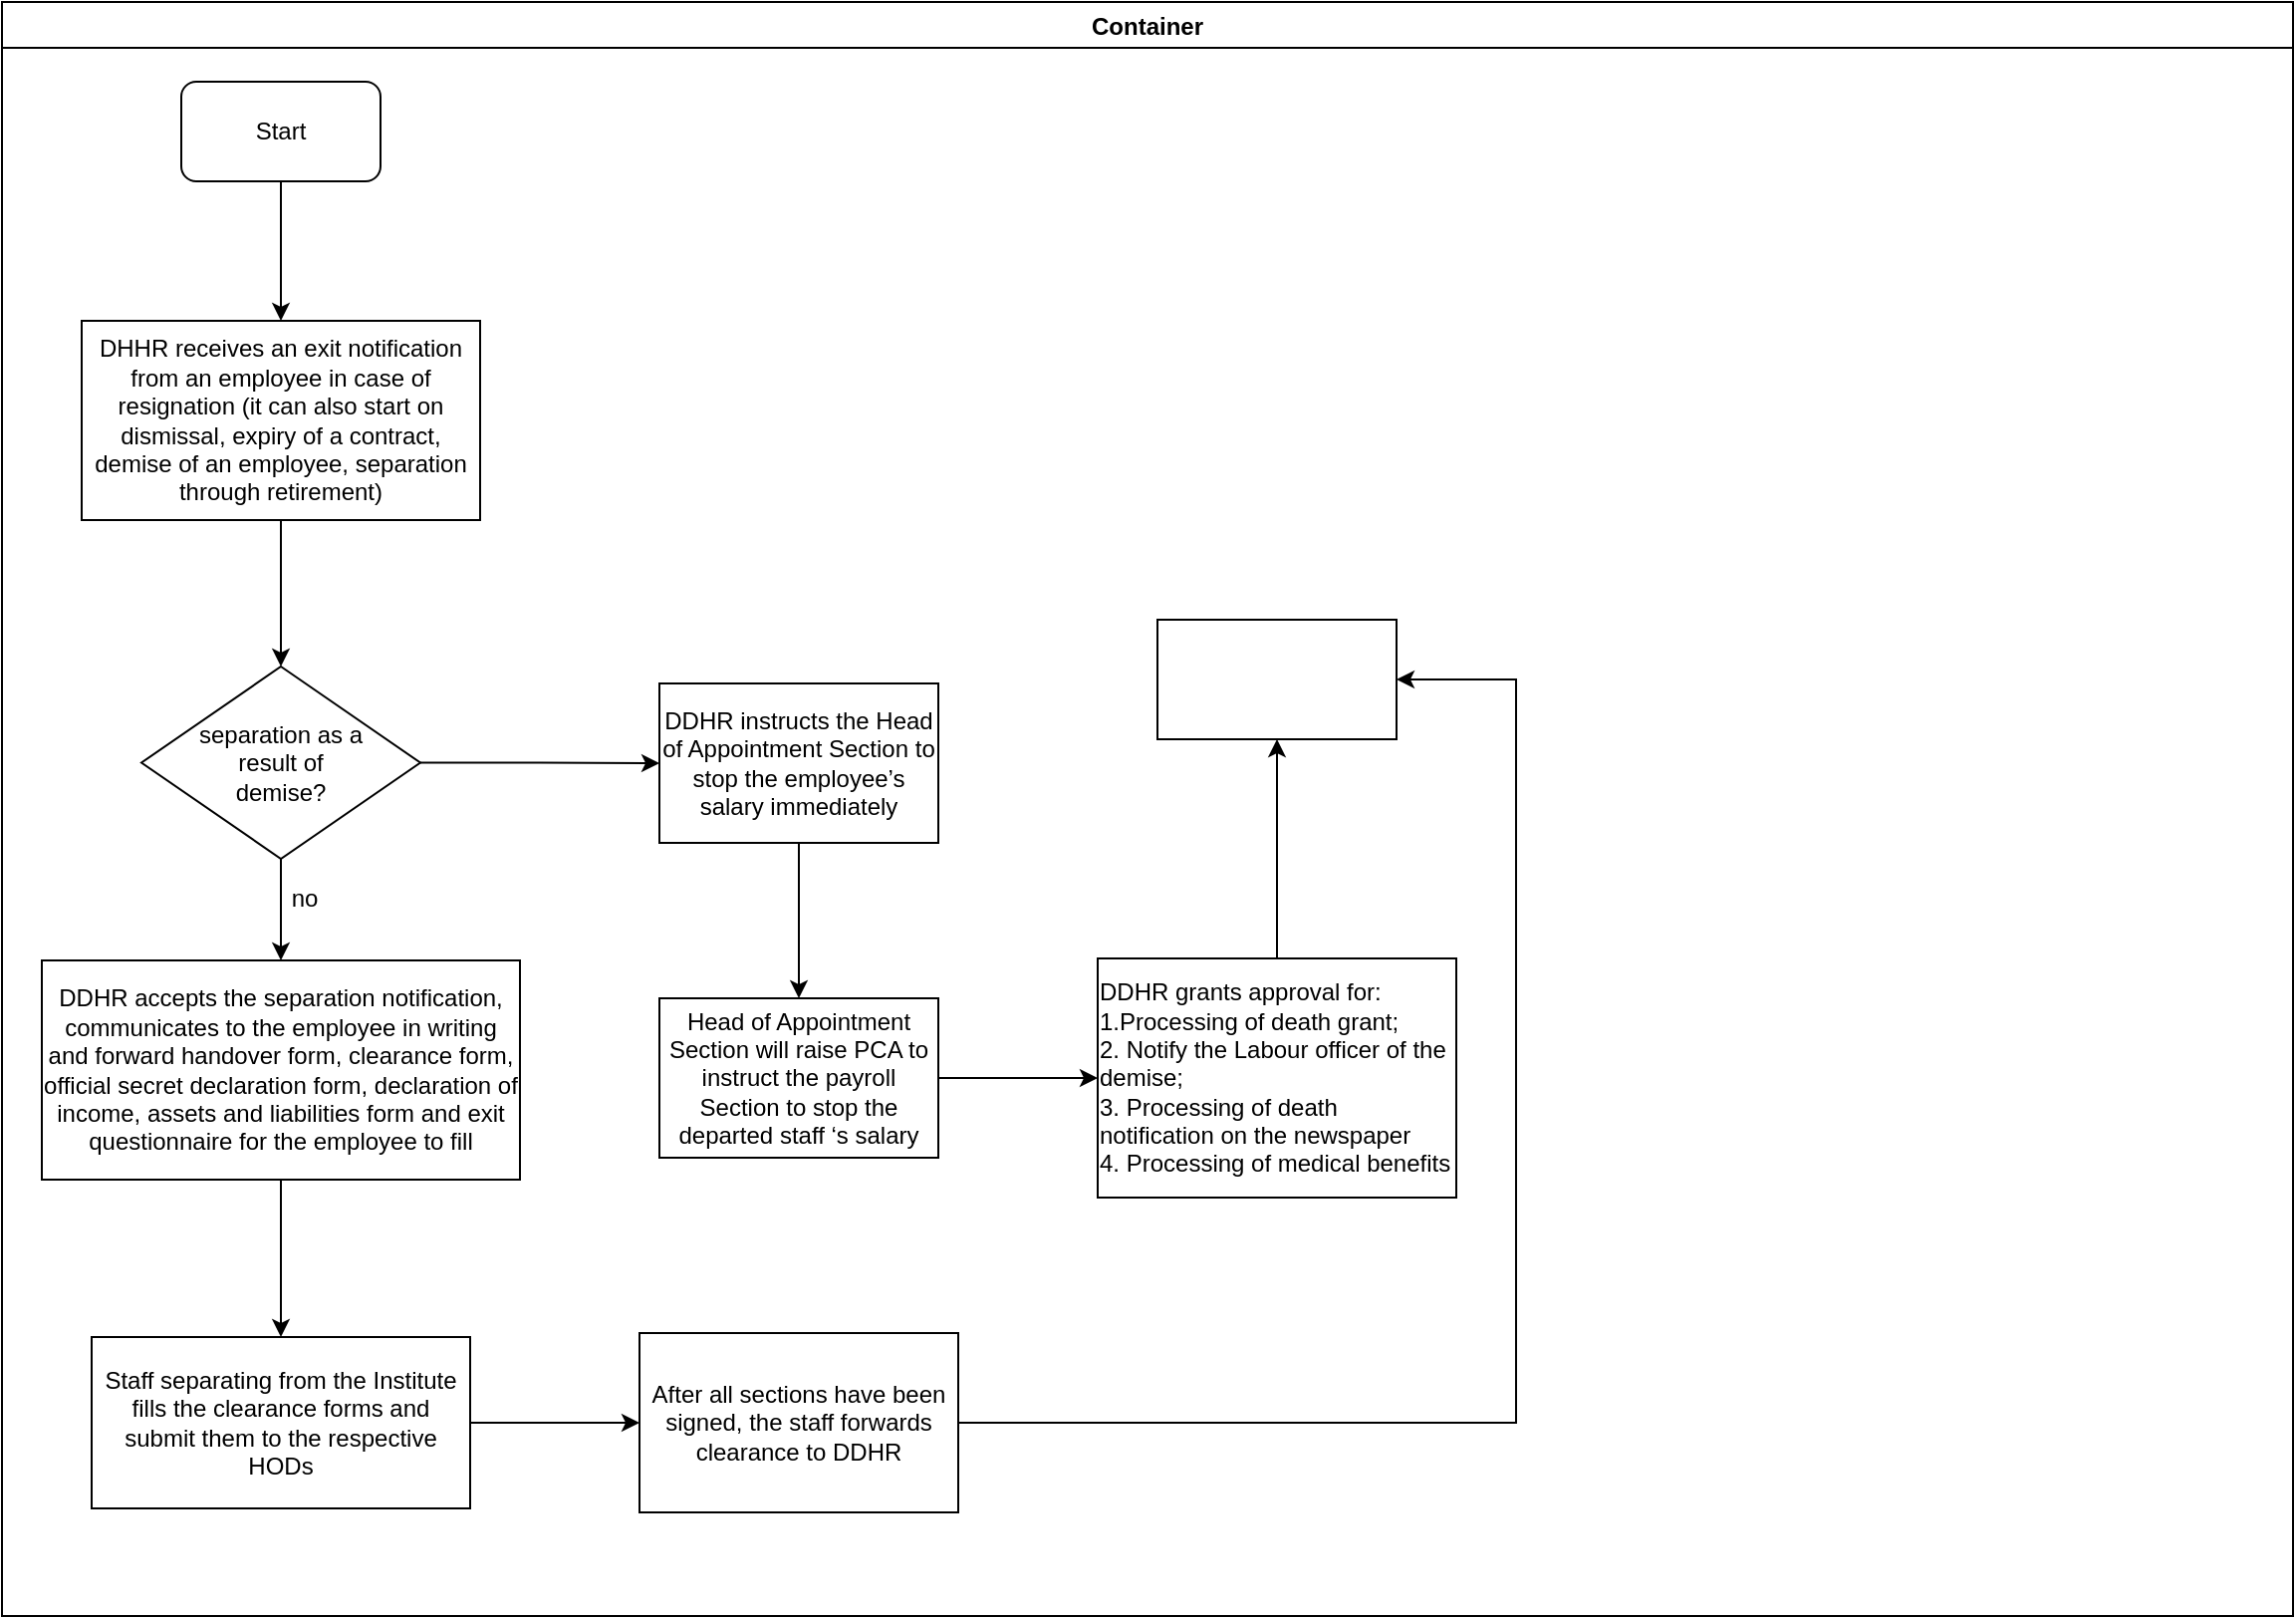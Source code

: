 <mxfile version="14.2.2" type="github">
  <diagram id="UjTeMjbBinCN1z3YxP9T" name="Page-1">
    <mxGraphModel dx="1038" dy="547" grid="1" gridSize="10" guides="1" tooltips="1" connect="1" arrows="1" fold="1" page="1" pageScale="1" pageWidth="1169" pageHeight="827" math="0" shadow="0">
      <root>
        <mxCell id="0" />
        <mxCell id="1" parent="0" />
        <mxCell id="A6qGCwG35JQ3KSKp7gHD-1" value="Container" style="swimlane;" vertex="1" parent="1">
          <mxGeometry x="10" y="10" width="1150" height="810" as="geometry" />
        </mxCell>
        <mxCell id="A6qGCwG35JQ3KSKp7gHD-2" value="Start" style="rounded=1;whiteSpace=wrap;html=1;" vertex="1" parent="A6qGCwG35JQ3KSKp7gHD-1">
          <mxGeometry x="90" y="40" width="100" height="50" as="geometry" />
        </mxCell>
        <mxCell id="A6qGCwG35JQ3KSKp7gHD-5" value="DHHR receives an exit notification from an employee in case of resignation (it can also start on dismissal, expiry of a contract, demise of an employee, separation through retirement)" style="rounded=0;whiteSpace=wrap;html=1;" vertex="1" parent="A6qGCwG35JQ3KSKp7gHD-1">
          <mxGeometry x="40" y="160" width="200" height="100" as="geometry" />
        </mxCell>
        <mxCell id="A6qGCwG35JQ3KSKp7gHD-4" value="" style="edgeStyle=orthogonalEdgeStyle;rounded=0;orthogonalLoop=1;jettySize=auto;html=1;entryX=0.5;entryY=0;entryDx=0;entryDy=0;" edge="1" parent="A6qGCwG35JQ3KSKp7gHD-1" source="A6qGCwG35JQ3KSKp7gHD-2" target="A6qGCwG35JQ3KSKp7gHD-5">
          <mxGeometry relative="1" as="geometry">
            <mxPoint x="140" y="165" as="targetPoint" />
          </mxGeometry>
        </mxCell>
        <mxCell id="A6qGCwG35JQ3KSKp7gHD-6" value="&lt;div&gt;separation as a &lt;br&gt;&lt;/div&gt;&lt;div&gt;result of&lt;/div&gt;&lt;div&gt;demise?&lt;br&gt;&lt;/div&gt;" style="rhombus;whiteSpace=wrap;html=1;rounded=0;" vertex="1" parent="A6qGCwG35JQ3KSKp7gHD-1">
          <mxGeometry x="70" y="333.5" width="140" height="96.5" as="geometry" />
        </mxCell>
        <mxCell id="A6qGCwG35JQ3KSKp7gHD-7" value="" style="edgeStyle=orthogonalEdgeStyle;rounded=0;orthogonalLoop=1;jettySize=auto;html=1;" edge="1" parent="A6qGCwG35JQ3KSKp7gHD-1" source="A6qGCwG35JQ3KSKp7gHD-5" target="A6qGCwG35JQ3KSKp7gHD-6">
          <mxGeometry relative="1" as="geometry" />
        </mxCell>
        <mxCell id="A6qGCwG35JQ3KSKp7gHD-8" value="DDHR accepts the separation notification, communicates to the employee in writing and forward handover form, clearance form, official secret declaration form, declaration of income, assets and liabilities form and exit questionnaire for the employee to fill" style="whiteSpace=wrap;html=1;rounded=0;" vertex="1" parent="A6qGCwG35JQ3KSKp7gHD-1">
          <mxGeometry x="20" y="481" width="240" height="110" as="geometry" />
        </mxCell>
        <mxCell id="A6qGCwG35JQ3KSKp7gHD-9" value="" style="edgeStyle=orthogonalEdgeStyle;rounded=0;orthogonalLoop=1;jettySize=auto;html=1;" edge="1" parent="A6qGCwG35JQ3KSKp7gHD-1" source="A6qGCwG35JQ3KSKp7gHD-6" target="A6qGCwG35JQ3KSKp7gHD-8">
          <mxGeometry relative="1" as="geometry" />
        </mxCell>
        <mxCell id="A6qGCwG35JQ3KSKp7gHD-10" value="no" style="text;html=1;strokeColor=none;fillColor=none;align=center;verticalAlign=middle;whiteSpace=wrap;rounded=0;" vertex="1" parent="A6qGCwG35JQ3KSKp7gHD-1">
          <mxGeometry x="132" y="440" width="40" height="20" as="geometry" />
        </mxCell>
        <mxCell id="A6qGCwG35JQ3KSKp7gHD-15" value="Staff separating from the Institute fills the clearance forms and submit them to the respective HODs" style="whiteSpace=wrap;html=1;rounded=0;" vertex="1" parent="A6qGCwG35JQ3KSKp7gHD-1">
          <mxGeometry x="45" y="670" width="190" height="86" as="geometry" />
        </mxCell>
        <mxCell id="A6qGCwG35JQ3KSKp7gHD-16" value="" style="edgeStyle=orthogonalEdgeStyle;rounded=0;orthogonalLoop=1;jettySize=auto;html=1;" edge="1" parent="A6qGCwG35JQ3KSKp7gHD-1" source="A6qGCwG35JQ3KSKp7gHD-8" target="A6qGCwG35JQ3KSKp7gHD-15">
          <mxGeometry relative="1" as="geometry" />
        </mxCell>
        <mxCell id="A6qGCwG35JQ3KSKp7gHD-13" value="Head of Appointment Section will raise PCA to instruct the payroll Section to stop the departed staff ‘s salary" style="whiteSpace=wrap;html=1;rounded=0;" vertex="1" parent="A6qGCwG35JQ3KSKp7gHD-1">
          <mxGeometry x="330" y="500" width="140" height="80" as="geometry" />
        </mxCell>
        <mxCell id="A6qGCwG35JQ3KSKp7gHD-14" value="" style="edgeStyle=orthogonalEdgeStyle;rounded=0;orthogonalLoop=1;jettySize=auto;html=1;" edge="1" parent="A6qGCwG35JQ3KSKp7gHD-1" source="A6qGCwG35JQ3KSKp7gHD-11" target="A6qGCwG35JQ3KSKp7gHD-13">
          <mxGeometry relative="1" as="geometry" />
        </mxCell>
        <mxCell id="A6qGCwG35JQ3KSKp7gHD-11" value="DDHR instructs the Head of Appointment Section to stop the employee’s salary immediately" style="whiteSpace=wrap;html=1;rounded=0;" vertex="1" parent="A6qGCwG35JQ3KSKp7gHD-1">
          <mxGeometry x="330" y="342" width="140" height="80" as="geometry" />
        </mxCell>
        <mxCell id="A6qGCwG35JQ3KSKp7gHD-12" value="" style="edgeStyle=orthogonalEdgeStyle;rounded=0;orthogonalLoop=1;jettySize=auto;html=1;" edge="1" parent="A6qGCwG35JQ3KSKp7gHD-1" source="A6qGCwG35JQ3KSKp7gHD-6" target="A6qGCwG35JQ3KSKp7gHD-11">
          <mxGeometry relative="1" as="geometry" />
        </mxCell>
        <mxCell id="A6qGCwG35JQ3KSKp7gHD-17" value="After all sections have been signed, the staff  forwards clearance to DDHR" style="whiteSpace=wrap;html=1;rounded=0;" vertex="1" parent="A6qGCwG35JQ3KSKp7gHD-1">
          <mxGeometry x="320" y="668" width="160" height="90" as="geometry" />
        </mxCell>
        <mxCell id="A6qGCwG35JQ3KSKp7gHD-18" value="" style="edgeStyle=orthogonalEdgeStyle;rounded=0;orthogonalLoop=1;jettySize=auto;html=1;" edge="1" parent="A6qGCwG35JQ3KSKp7gHD-1" source="A6qGCwG35JQ3KSKp7gHD-15" target="A6qGCwG35JQ3KSKp7gHD-17">
          <mxGeometry relative="1" as="geometry" />
        </mxCell>
        <mxCell id="A6qGCwG35JQ3KSKp7gHD-24" value="" style="edgeStyle=orthogonalEdgeStyle;rounded=0;orthogonalLoop=1;jettySize=auto;html=1;" edge="1" parent="1" source="A6qGCwG35JQ3KSKp7gHD-19" target="A6qGCwG35JQ3KSKp7gHD-23">
          <mxGeometry relative="1" as="geometry" />
        </mxCell>
        <mxCell id="A6qGCwG35JQ3KSKp7gHD-19" value="&lt;div align=&quot;left&quot;&gt;DDHR grants approval for:&lt;br&gt;&lt;/div&gt;&lt;div align=&quot;left&quot;&gt;1.Processing of death grant; &lt;br&gt;2. Notify the Labour officer of the demise;&lt;br&gt;3. Processing of death notification on the newspaper&lt;br&gt;4. Processing of medical benefits&lt;/div&gt;" style="whiteSpace=wrap;html=1;rounded=0;" vertex="1" parent="1">
          <mxGeometry x="560" y="490" width="180" height="120" as="geometry" />
        </mxCell>
        <mxCell id="A6qGCwG35JQ3KSKp7gHD-20" value="" style="edgeStyle=orthogonalEdgeStyle;rounded=0;orthogonalLoop=1;jettySize=auto;html=1;" edge="1" parent="1" source="A6qGCwG35JQ3KSKp7gHD-13" target="A6qGCwG35JQ3KSKp7gHD-19">
          <mxGeometry relative="1" as="geometry" />
        </mxCell>
        <mxCell id="A6qGCwG35JQ3KSKp7gHD-22" value="" style="edgeStyle=orthogonalEdgeStyle;rounded=0;orthogonalLoop=1;jettySize=auto;html=1;entryX=1;entryY=0.5;entryDx=0;entryDy=0;" edge="1" parent="1" source="A6qGCwG35JQ3KSKp7gHD-17" target="A6qGCwG35JQ3KSKp7gHD-23">
          <mxGeometry relative="1" as="geometry">
            <mxPoint x="610" y="723" as="targetPoint" />
            <Array as="points">
              <mxPoint x="770" y="723" />
              <mxPoint x="770" y="350" />
            </Array>
          </mxGeometry>
        </mxCell>
        <mxCell id="A6qGCwG35JQ3KSKp7gHD-23" value="" style="whiteSpace=wrap;html=1;rounded=0;" vertex="1" parent="1">
          <mxGeometry x="590" y="320" width="120" height="60" as="geometry" />
        </mxCell>
      </root>
    </mxGraphModel>
  </diagram>
</mxfile>

